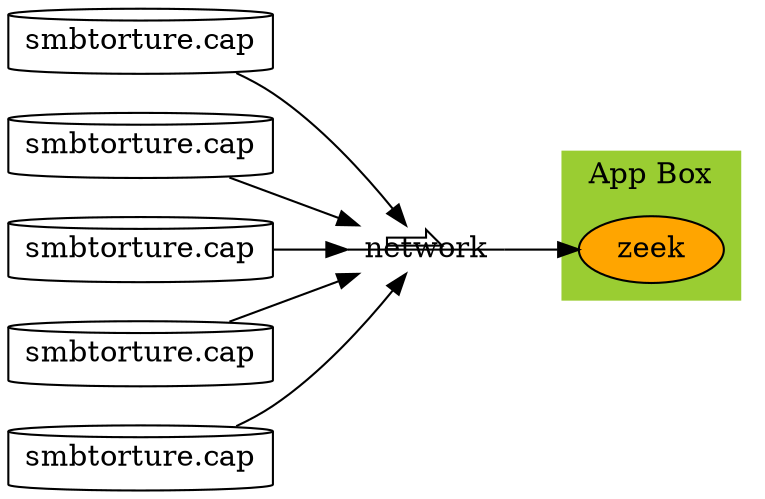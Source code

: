 digraph{
    rankdir=LR
    node[label="smbtorture.cap", shape=cylinder, style=filled, fillcolor=white, width=0.2, height=0.2]
    p1
    p2
    p3
    p4
    p5
    network[label="network" shape="primersite"]
    subgraph cluster_app{ label="App Box" color=yellowgreen style=filled
        app[label="zeek" shape=ellipse, fillcolor=orange, style=filled]
    }
    
{p1,p2,p3,p4,p5} -> network -> app
}